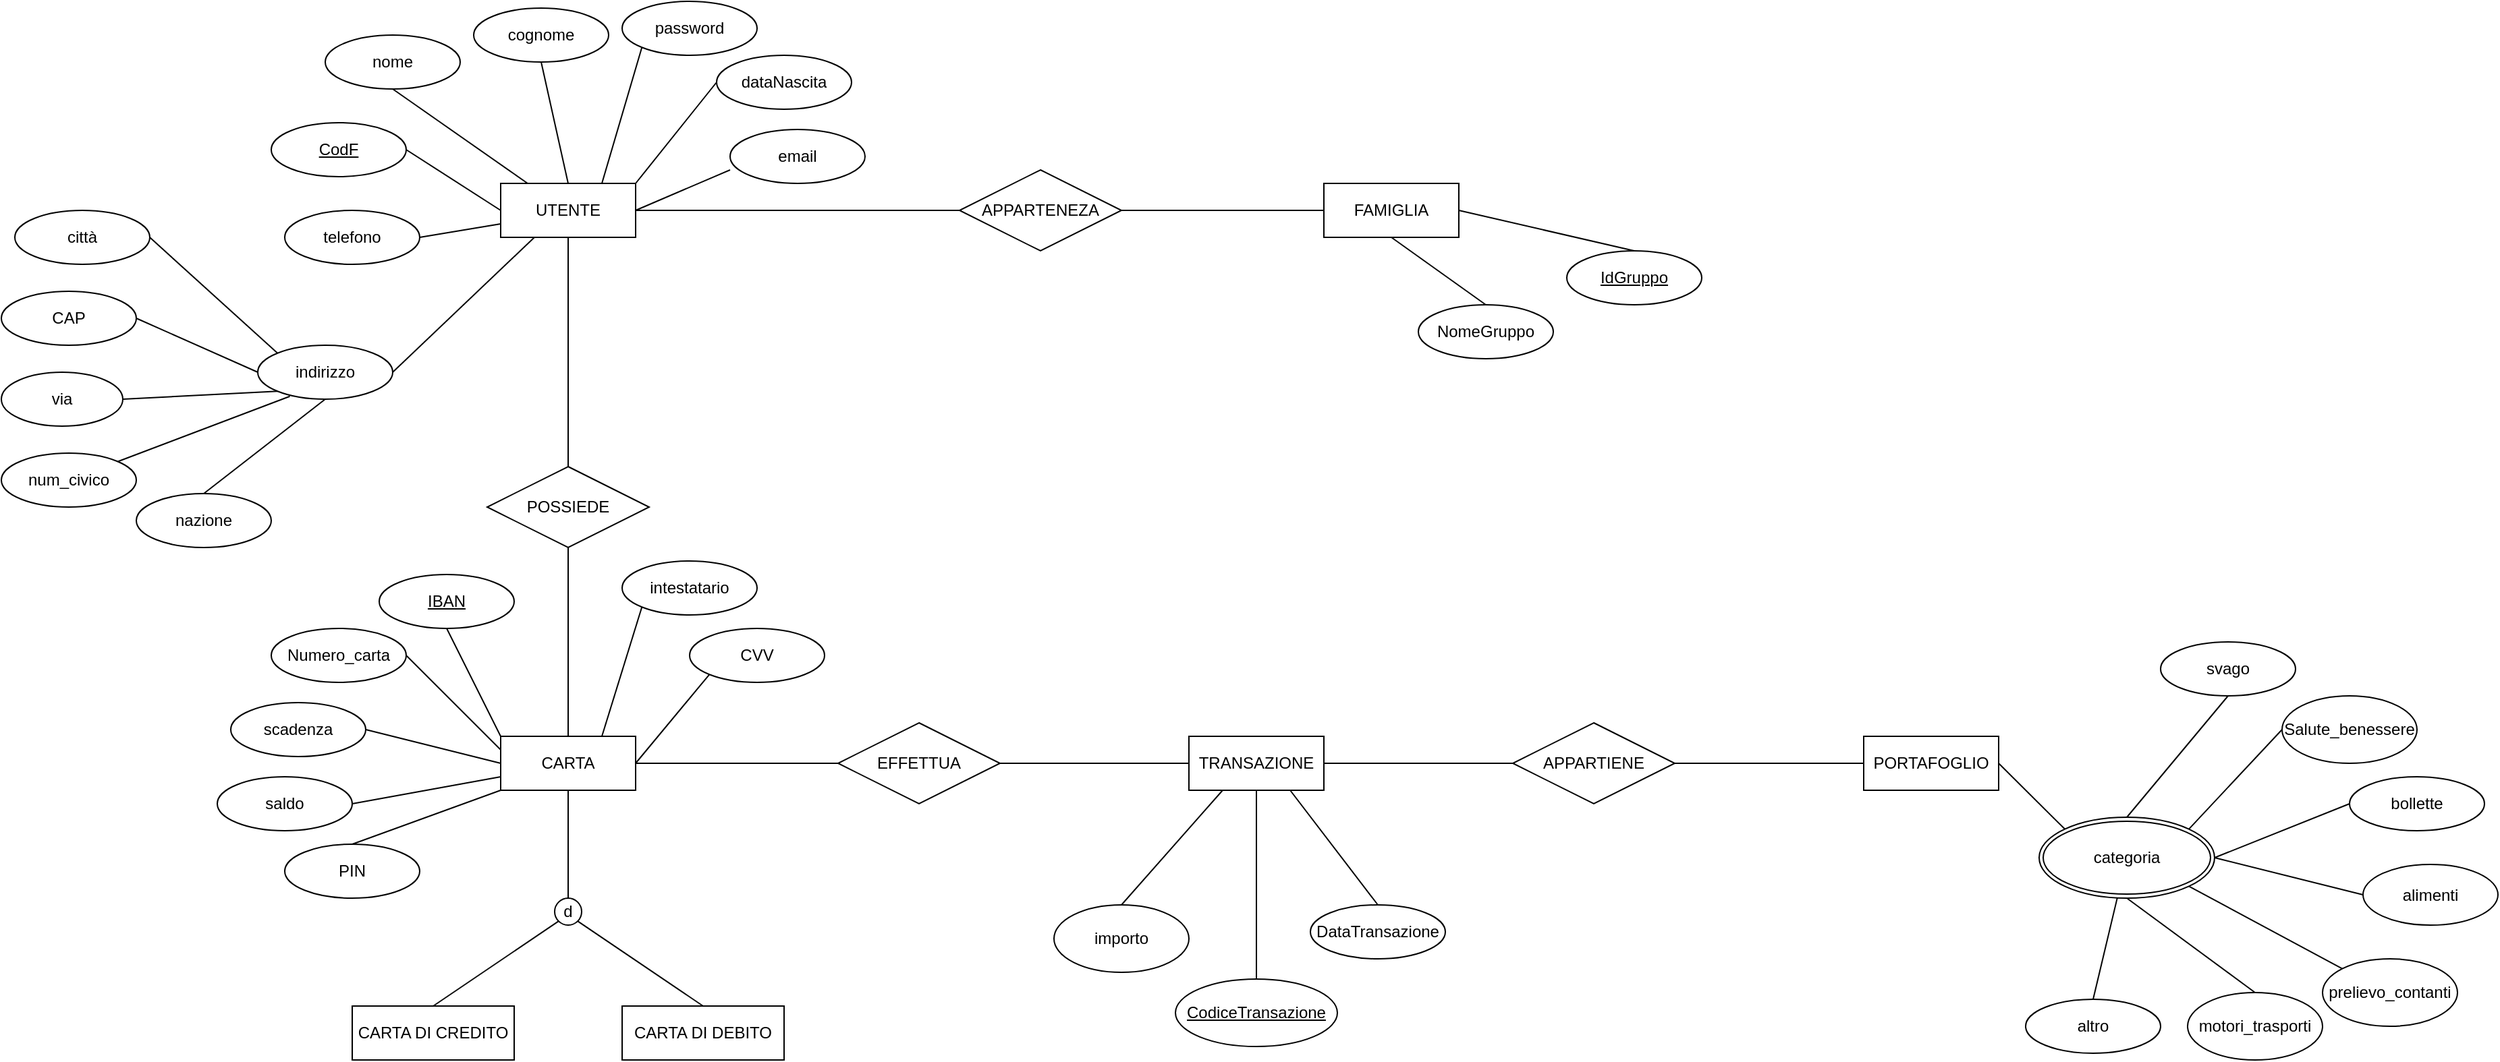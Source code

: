 <mxfile version="22.1.4" type="github">
  <diagram id="R2lEEEUBdFMjLlhIrx00" name="Page-1">
    <mxGraphModel dx="2495" dy="467" grid="1" gridSize="10" guides="1" tooltips="1" connect="1" arrows="1" fold="1" page="1" pageScale="1" pageWidth="850" pageHeight="1100" math="0" shadow="0" extFonts="Permanent Marker^https://fonts.googleapis.com/css?family=Permanent+Marker">
      <root>
        <mxCell id="0" />
        <mxCell id="1" parent="0" />
        <mxCell id="PxeCh9MpIZ74LcTr3tRD-33" value="UTENTE" style="whiteSpace=wrap;html=1;align=center;rotation=0;" parent="1" vertex="1">
          <mxGeometry x="-1190" y="270" width="100" height="40" as="geometry" />
        </mxCell>
        <mxCell id="PxeCh9MpIZ74LcTr3tRD-34" value="" style="endArrow=none;html=1;rounded=0;entryX=0.5;entryY=1;entryDx=0;entryDy=0;" parent="1" target="PxeCh9MpIZ74LcTr3tRD-35" edge="1">
          <mxGeometry relative="1" as="geometry">
            <mxPoint x="-1170" y="270" as="sourcePoint" />
            <mxPoint x="-1180" y="220" as="targetPoint" />
          </mxGeometry>
        </mxCell>
        <mxCell id="PxeCh9MpIZ74LcTr3tRD-35" value="nome" style="ellipse;whiteSpace=wrap;html=1;align=center;" parent="1" vertex="1">
          <mxGeometry x="-1320" y="160" width="100" height="40" as="geometry" />
        </mxCell>
        <mxCell id="PxeCh9MpIZ74LcTr3tRD-36" value="cognome" style="ellipse;whiteSpace=wrap;html=1;align=center;" parent="1" vertex="1">
          <mxGeometry x="-1210" y="140" width="100" height="40" as="geometry" />
        </mxCell>
        <mxCell id="PxeCh9MpIZ74LcTr3tRD-39" value="" style="endArrow=none;html=1;rounded=0;entryX=0.5;entryY=1;entryDx=0;entryDy=0;exitX=0.5;exitY=0;exitDx=0;exitDy=0;" parent="1" source="PxeCh9MpIZ74LcTr3tRD-33" target="PxeCh9MpIZ74LcTr3tRD-36" edge="1">
          <mxGeometry relative="1" as="geometry">
            <mxPoint x="-1170" y="310" as="sourcePoint" />
            <mxPoint x="-1010" y="310" as="targetPoint" />
          </mxGeometry>
        </mxCell>
        <mxCell id="PxeCh9MpIZ74LcTr3tRD-42" value="" style="endArrow=none;html=1;rounded=0;exitX=1;exitY=0.5;exitDx=0;exitDy=0;entryX=0;entryY=0.5;entryDx=0;entryDy=0;" parent="1" source="PxeCh9MpIZ74LcTr3tRD-114" target="PxeCh9MpIZ74LcTr3tRD-33" edge="1">
          <mxGeometry relative="1" as="geometry">
            <mxPoint x="-1240" y="240" as="sourcePoint" />
            <mxPoint x="-1200" y="320" as="targetPoint" />
          </mxGeometry>
        </mxCell>
        <mxCell id="PxeCh9MpIZ74LcTr3tRD-44" value="telefono" style="ellipse;whiteSpace=wrap;html=1;align=center;" parent="1" vertex="1">
          <mxGeometry x="-1350" y="290" width="100" height="40" as="geometry" />
        </mxCell>
        <mxCell id="PxeCh9MpIZ74LcTr3tRD-45" value="" style="endArrow=none;html=1;rounded=0;exitX=1;exitY=0.5;exitDx=0;exitDy=0;entryX=0;entryY=0.75;entryDx=0;entryDy=0;" parent="1" source="PxeCh9MpIZ74LcTr3tRD-44" target="PxeCh9MpIZ74LcTr3tRD-33" edge="1">
          <mxGeometry relative="1" as="geometry">
            <mxPoint x="-1360" y="320" as="sourcePoint" />
            <mxPoint x="-1200" y="320" as="targetPoint" />
          </mxGeometry>
        </mxCell>
        <mxCell id="PxeCh9MpIZ74LcTr3tRD-47" value="indirizzo" style="ellipse;whiteSpace=wrap;html=1;align=center;" parent="1" vertex="1">
          <mxGeometry x="-1370" y="390" width="100" height="40" as="geometry" />
        </mxCell>
        <mxCell id="PxeCh9MpIZ74LcTr3tRD-48" value="email" style="ellipse;whiteSpace=wrap;html=1;align=center;" parent="1" vertex="1">
          <mxGeometry x="-1020" y="230" width="100" height="40" as="geometry" />
        </mxCell>
        <mxCell id="PxeCh9MpIZ74LcTr3tRD-49" value="password" style="ellipse;whiteSpace=wrap;html=1;align=center;" parent="1" vertex="1">
          <mxGeometry x="-1100" y="135" width="100" height="40" as="geometry" />
        </mxCell>
        <mxCell id="PxeCh9MpIZ74LcTr3tRD-50" value="dataNascita" style="ellipse;whiteSpace=wrap;html=1;align=center;" parent="1" vertex="1">
          <mxGeometry x="-1030" y="175" width="100" height="40" as="geometry" />
        </mxCell>
        <mxCell id="PxeCh9MpIZ74LcTr3tRD-52" value="" style="endArrow=none;html=1;rounded=0;exitX=1;exitY=0.5;exitDx=0;exitDy=0;entryX=0.25;entryY=1;entryDx=0;entryDy=0;" parent="1" source="PxeCh9MpIZ74LcTr3tRD-47" target="PxeCh9MpIZ74LcTr3tRD-33" edge="1">
          <mxGeometry relative="1" as="geometry">
            <mxPoint x="-1300" y="450" as="sourcePoint" />
            <mxPoint x="-1240" y="320" as="targetPoint" />
          </mxGeometry>
        </mxCell>
        <mxCell id="PxeCh9MpIZ74LcTr3tRD-53" value="" style="endArrow=none;html=1;rounded=0;entryX=1;entryY=0.5;entryDx=0;entryDy=0;" parent="1" target="PxeCh9MpIZ74LcTr3tRD-33" edge="1">
          <mxGeometry relative="1" as="geometry">
            <mxPoint x="-1020" y="260" as="sourcePoint" />
            <mxPoint x="-1160" y="310" as="targetPoint" />
          </mxGeometry>
        </mxCell>
        <mxCell id="PxeCh9MpIZ74LcTr3tRD-54" value="" style="endArrow=none;html=1;rounded=0;exitX=1;exitY=0;exitDx=0;exitDy=0;entryX=0;entryY=0.5;entryDx=0;entryDy=0;" parent="1" source="PxeCh9MpIZ74LcTr3tRD-33" target="PxeCh9MpIZ74LcTr3tRD-50" edge="1">
          <mxGeometry relative="1" as="geometry">
            <mxPoint x="-1400" y="320" as="sourcePoint" />
            <mxPoint x="-1240" y="320" as="targetPoint" />
          </mxGeometry>
        </mxCell>
        <mxCell id="PxeCh9MpIZ74LcTr3tRD-55" value="" style="endArrow=none;html=1;rounded=0;exitX=0.75;exitY=0;exitDx=0;exitDy=0;entryX=0;entryY=1;entryDx=0;entryDy=0;" parent="1" source="PxeCh9MpIZ74LcTr3tRD-33" target="PxeCh9MpIZ74LcTr3tRD-49" edge="1">
          <mxGeometry relative="1" as="geometry">
            <mxPoint x="-1400" y="320" as="sourcePoint" />
            <mxPoint x="-1240" y="320" as="targetPoint" />
          </mxGeometry>
        </mxCell>
        <mxCell id="PxeCh9MpIZ74LcTr3tRD-56" value="CARTA" style="whiteSpace=wrap;html=1;align=center;rotation=0;" parent="1" vertex="1">
          <mxGeometry x="-1190" y="680" width="100" height="40" as="geometry" />
        </mxCell>
        <mxCell id="PxeCh9MpIZ74LcTr3tRD-57" value="" style="endArrow=none;html=1;rounded=0;entryX=0.5;entryY=1;entryDx=0;entryDy=0;exitX=0;exitY=0;exitDx=0;exitDy=0;" parent="1" target="PxeCh9MpIZ74LcTr3tRD-117" edge="1" source="PxeCh9MpIZ74LcTr3tRD-56">
          <mxGeometry relative="1" as="geometry">
            <mxPoint x="-1170" y="680" as="sourcePoint" />
            <mxPoint x="-1250" y="600" as="targetPoint" />
          </mxGeometry>
        </mxCell>
        <mxCell id="PxeCh9MpIZ74LcTr3tRD-59" value="intestatario" style="ellipse;whiteSpace=wrap;html=1;align=center;" parent="1" vertex="1">
          <mxGeometry x="-1100" y="550" width="100" height="40" as="geometry" />
        </mxCell>
        <mxCell id="PxeCh9MpIZ74LcTr3tRD-60" value="" style="endArrow=none;html=1;rounded=0;entryX=0;entryY=1;entryDx=0;entryDy=0;exitX=0.75;exitY=0;exitDx=0;exitDy=0;" parent="1" source="PxeCh9MpIZ74LcTr3tRD-56" target="PxeCh9MpIZ74LcTr3tRD-59" edge="1">
          <mxGeometry relative="1" as="geometry">
            <mxPoint x="-1090" y="700" as="sourcePoint" />
            <mxPoint x="-1010" y="720" as="targetPoint" />
          </mxGeometry>
        </mxCell>
        <mxCell id="PxeCh9MpIZ74LcTr3tRD-61" value="Numero_carta" style="ellipse;whiteSpace=wrap;html=1;align=center;" parent="1" vertex="1">
          <mxGeometry x="-1360" y="600" width="100" height="40" as="geometry" />
        </mxCell>
        <mxCell id="PxeCh9MpIZ74LcTr3tRD-62" value="" style="endArrow=none;html=1;rounded=0;exitX=1;exitY=0.5;exitDx=0;exitDy=0;entryX=0;entryY=0.25;entryDx=0;entryDy=0;" parent="1" source="PxeCh9MpIZ74LcTr3tRD-61" target="PxeCh9MpIZ74LcTr3tRD-56" edge="1">
          <mxGeometry relative="1" as="geometry">
            <mxPoint x="-1360" y="730" as="sourcePoint" />
            <mxPoint x="-1200" y="730" as="targetPoint" />
          </mxGeometry>
        </mxCell>
        <mxCell id="PxeCh9MpIZ74LcTr3tRD-63" value="scadenza" style="ellipse;whiteSpace=wrap;html=1;align=center;" parent="1" vertex="1">
          <mxGeometry x="-1390" y="655" width="100" height="40" as="geometry" />
        </mxCell>
        <mxCell id="PxeCh9MpIZ74LcTr3tRD-64" value="" style="endArrow=none;html=1;rounded=0;exitX=1;exitY=0.5;exitDx=0;exitDy=0;" parent="1" source="PxeCh9MpIZ74LcTr3tRD-63" edge="1">
          <mxGeometry relative="1" as="geometry">
            <mxPoint x="-1360" y="730" as="sourcePoint" />
            <mxPoint x="-1190" y="700" as="targetPoint" />
          </mxGeometry>
        </mxCell>
        <mxCell id="PxeCh9MpIZ74LcTr3tRD-65" value="saldo" style="ellipse;whiteSpace=wrap;html=1;align=center;" parent="1" vertex="1">
          <mxGeometry x="-1400" y="710" width="100" height="40" as="geometry" />
        </mxCell>
        <mxCell id="PxeCh9MpIZ74LcTr3tRD-66" value="PIN" style="ellipse;whiteSpace=wrap;html=1;align=center;" parent="1" vertex="1">
          <mxGeometry x="-1350" y="760" width="100" height="40" as="geometry" />
        </mxCell>
        <mxCell id="PxeCh9MpIZ74LcTr3tRD-68" value="CVV" style="ellipse;whiteSpace=wrap;html=1;align=center;" parent="1" vertex="1">
          <mxGeometry x="-1050" y="600" width="100" height="40" as="geometry" />
        </mxCell>
        <mxCell id="PxeCh9MpIZ74LcTr3tRD-69" value="" style="endArrow=none;html=1;rounded=0;exitX=1;exitY=0.5;exitDx=0;exitDy=0;entryX=0;entryY=0.75;entryDx=0;entryDy=0;" parent="1" source="PxeCh9MpIZ74LcTr3tRD-65" target="PxeCh9MpIZ74LcTr3tRD-56" edge="1">
          <mxGeometry relative="1" as="geometry">
            <mxPoint x="-1400" y="730" as="sourcePoint" />
            <mxPoint x="-1240" y="730" as="targetPoint" />
          </mxGeometry>
        </mxCell>
        <mxCell id="PxeCh9MpIZ74LcTr3tRD-70" value="" style="endArrow=none;html=1;rounded=0;entryX=0;entryY=1;entryDx=0;entryDy=0;exitX=0.5;exitY=0;exitDx=0;exitDy=0;" parent="1" source="PxeCh9MpIZ74LcTr3tRD-66" target="PxeCh9MpIZ74LcTr3tRD-56" edge="1">
          <mxGeometry relative="1" as="geometry">
            <mxPoint x="-1400" y="730" as="sourcePoint" />
            <mxPoint x="-1240" y="730" as="targetPoint" />
          </mxGeometry>
        </mxCell>
        <mxCell id="PxeCh9MpIZ74LcTr3tRD-71" value="" style="endArrow=none;html=1;rounded=0;entryX=0;entryY=1;entryDx=0;entryDy=0;" parent="1" target="PxeCh9MpIZ74LcTr3tRD-68" edge="1">
          <mxGeometry relative="1" as="geometry">
            <mxPoint x="-1090" y="700" as="sourcePoint" />
            <mxPoint x="-1240" y="730" as="targetPoint" />
          </mxGeometry>
        </mxCell>
        <mxCell id="PxeCh9MpIZ74LcTr3tRD-90" value="FAMIGLIA" style="whiteSpace=wrap;html=1;align=center;" parent="1" vertex="1">
          <mxGeometry x="-580" y="270" width="100" height="40" as="geometry" />
        </mxCell>
        <mxCell id="PxeCh9MpIZ74LcTr3tRD-91" value="NomeGruppo" style="ellipse;whiteSpace=wrap;html=1;align=center;" parent="1" vertex="1">
          <mxGeometry x="-510" y="360" width="100" height="40" as="geometry" />
        </mxCell>
        <mxCell id="PxeCh9MpIZ74LcTr3tRD-93" value="" style="endArrow=none;html=1;rounded=0;exitX=0.5;exitY=1;exitDx=0;exitDy=0;entryX=0.5;entryY=0;entryDx=0;entryDy=0;" parent="1" source="PxeCh9MpIZ74LcTr3tRD-90" target="PxeCh9MpIZ74LcTr3tRD-91" edge="1">
          <mxGeometry relative="1" as="geometry">
            <mxPoint x="-580" y="460" as="sourcePoint" />
            <mxPoint x="-420" y="460" as="targetPoint" />
          </mxGeometry>
        </mxCell>
        <mxCell id="PxeCh9MpIZ74LcTr3tRD-95" value="" style="endArrow=none;html=1;rounded=0;exitX=1;exitY=0.5;exitDx=0;exitDy=0;entryX=0.5;entryY=0;entryDx=0;entryDy=0;" parent="1" source="PxeCh9MpIZ74LcTr3tRD-90" target="PxeCh9MpIZ74LcTr3tRD-118" edge="1">
          <mxGeometry relative="1" as="geometry">
            <mxPoint x="-420" y="460" as="sourcePoint" />
            <mxPoint x="-360" y="300" as="targetPoint" />
          </mxGeometry>
        </mxCell>
        <mxCell id="PxeCh9MpIZ74LcTr3tRD-96" value="TRANSAZIONE" style="whiteSpace=wrap;html=1;align=center;" parent="1" vertex="1">
          <mxGeometry x="-680" y="680" width="100" height="40" as="geometry" />
        </mxCell>
        <mxCell id="PxeCh9MpIZ74LcTr3tRD-98" value="importo" style="ellipse;whiteSpace=wrap;html=1;align=center;" parent="1" vertex="1">
          <mxGeometry x="-780" y="805" width="100" height="50" as="geometry" />
        </mxCell>
        <mxCell id="PxeCh9MpIZ74LcTr3tRD-99" value="" style="endArrow=none;html=1;rounded=0;entryX=0.5;entryY=0;entryDx=0;entryDy=0;exitX=0.5;exitY=1;exitDx=0;exitDy=0;" parent="1" source="PxeCh9MpIZ74LcTr3tRD-96" target="PxeCh9MpIZ74LcTr3tRD-115" edge="1">
          <mxGeometry relative="1" as="geometry">
            <mxPoint x="-605" y="720" as="sourcePoint" />
            <mxPoint x="-570" y="800" as="targetPoint" />
          </mxGeometry>
        </mxCell>
        <mxCell id="PxeCh9MpIZ74LcTr3tRD-100" value="" style="endArrow=none;html=1;rounded=0;entryX=0.5;entryY=0;entryDx=0;entryDy=0;exitX=0.25;exitY=1;exitDx=0;exitDy=0;" parent="1" source="PxeCh9MpIZ74LcTr3tRD-96" target="PxeCh9MpIZ74LcTr3tRD-98" edge="1">
          <mxGeometry relative="1" as="geometry">
            <mxPoint x="-630" y="720" as="sourcePoint" />
            <mxPoint x="-370" y="900" as="targetPoint" />
          </mxGeometry>
        </mxCell>
        <mxCell id="PxeCh9MpIZ74LcTr3tRD-102" value="DataTransazione" style="ellipse;whiteSpace=wrap;html=1;align=center;" parent="1" vertex="1">
          <mxGeometry x="-590" y="805" width="100" height="40" as="geometry" />
        </mxCell>
        <mxCell id="PxeCh9MpIZ74LcTr3tRD-103" value="" style="endArrow=none;html=1;rounded=0;exitX=0.75;exitY=1;exitDx=0;exitDy=0;entryX=0.5;entryY=0;entryDx=0;entryDy=0;" parent="1" source="PxeCh9MpIZ74LcTr3tRD-96" target="PxeCh9MpIZ74LcTr3tRD-102" edge="1">
          <mxGeometry relative="1" as="geometry">
            <mxPoint x="-1130" y="810" as="sourcePoint" />
            <mxPoint x="-540" y="860" as="targetPoint" />
          </mxGeometry>
        </mxCell>
        <mxCell id="PxeCh9MpIZ74LcTr3tRD-106" value="APPARTENEZA" style="shape=rhombus;perimeter=rhombusPerimeter;whiteSpace=wrap;html=1;align=center;" parent="1" vertex="1">
          <mxGeometry x="-850" y="260" width="120" height="60" as="geometry" />
        </mxCell>
        <mxCell id="PxeCh9MpIZ74LcTr3tRD-107" value="PORTAFOGLIO" style="whiteSpace=wrap;html=1;align=center;" parent="1" vertex="1">
          <mxGeometry x="-180" y="680" width="100" height="40" as="geometry" />
        </mxCell>
        <mxCell id="PxeCh9MpIZ74LcTr3tRD-110" value="" style="endArrow=none;html=1;rounded=0;exitX=1;exitY=0.5;exitDx=0;exitDy=0;entryX=0;entryY=0;entryDx=0;entryDy=0;" parent="1" source="PxeCh9MpIZ74LcTr3tRD-107" target="PxeCh9MpIZ74LcTr3tRD-112" edge="1">
          <mxGeometry relative="1" as="geometry">
            <mxPoint x="-180" y="875" as="sourcePoint" />
            <mxPoint x="-60" y="775" as="targetPoint" />
          </mxGeometry>
        </mxCell>
        <mxCell id="PxeCh9MpIZ74LcTr3tRD-112" value="categoria" style="ellipse;shape=doubleEllipse;margin=3;whiteSpace=wrap;html=1;align=center;" parent="1" vertex="1">
          <mxGeometry x="-50" y="740" width="130" height="60" as="geometry" />
        </mxCell>
        <mxCell id="PxeCh9MpIZ74LcTr3tRD-114" value="CodF" style="ellipse;whiteSpace=wrap;html=1;align=center;fontStyle=4;" parent="1" vertex="1">
          <mxGeometry x="-1360" y="225" width="100" height="40" as="geometry" />
        </mxCell>
        <mxCell id="PxeCh9MpIZ74LcTr3tRD-115" value="CodiceTransazione" style="ellipse;whiteSpace=wrap;html=1;align=center;fontStyle=4;" parent="1" vertex="1">
          <mxGeometry x="-690" y="860" width="120" height="50" as="geometry" />
        </mxCell>
        <mxCell id="PxeCh9MpIZ74LcTr3tRD-117" value="IBAN" style="ellipse;whiteSpace=wrap;html=1;align=center;fontStyle=4;" parent="1" vertex="1">
          <mxGeometry x="-1280" y="560" width="100" height="40" as="geometry" />
        </mxCell>
        <mxCell id="PxeCh9MpIZ74LcTr3tRD-118" value="IdGruppo" style="ellipse;whiteSpace=wrap;html=1;align=center;fontStyle=4;" parent="1" vertex="1">
          <mxGeometry x="-400" y="320" width="100" height="40" as="geometry" />
        </mxCell>
        <mxCell id="PxeCh9MpIZ74LcTr3tRD-119" value="svago" style="ellipse;whiteSpace=wrap;html=1;align=center;" parent="1" vertex="1">
          <mxGeometry x="40" y="610" width="100" height="40" as="geometry" />
        </mxCell>
        <mxCell id="PxeCh9MpIZ74LcTr3tRD-120" value="Salute_benessere" style="ellipse;whiteSpace=wrap;html=1;align=center;" parent="1" vertex="1">
          <mxGeometry x="130" y="650" width="100" height="50" as="geometry" />
        </mxCell>
        <mxCell id="PxeCh9MpIZ74LcTr3tRD-121" value="bollette" style="ellipse;whiteSpace=wrap;html=1;align=center;" parent="1" vertex="1">
          <mxGeometry x="180" y="710" width="100" height="40" as="geometry" />
        </mxCell>
        <mxCell id="PxeCh9MpIZ74LcTr3tRD-122" value="alimenti" style="ellipse;whiteSpace=wrap;html=1;align=center;" parent="1" vertex="1">
          <mxGeometry x="190" y="775" width="100" height="45" as="geometry" />
        </mxCell>
        <mxCell id="PxeCh9MpIZ74LcTr3tRD-123" value="altro" style="ellipse;whiteSpace=wrap;html=1;align=center;" parent="1" vertex="1">
          <mxGeometry x="-60" y="875" width="100" height="40" as="geometry" />
        </mxCell>
        <mxCell id="PxeCh9MpIZ74LcTr3tRD-124" value="motori_trasporti" style="ellipse;whiteSpace=wrap;html=1;align=center;" parent="1" vertex="1">
          <mxGeometry x="60" y="870" width="100" height="50" as="geometry" />
        </mxCell>
        <mxCell id="PxeCh9MpIZ74LcTr3tRD-126" value="prelievo_contanti" style="ellipse;whiteSpace=wrap;html=1;align=center;" parent="1" vertex="1">
          <mxGeometry x="160" y="845" width="100" height="50" as="geometry" />
        </mxCell>
        <mxCell id="PxeCh9MpIZ74LcTr3tRD-127" value="" style="endArrow=none;html=1;rounded=0;exitX=0.5;exitY=1;exitDx=0;exitDy=0;entryX=0.5;entryY=0;entryDx=0;entryDy=0;" parent="1" source="PxeCh9MpIZ74LcTr3tRD-119" target="PxeCh9MpIZ74LcTr3tRD-112" edge="1">
          <mxGeometry relative="1" as="geometry">
            <mxPoint y="630" as="sourcePoint" />
            <mxPoint x="160" y="630" as="targetPoint" />
          </mxGeometry>
        </mxCell>
        <mxCell id="PxeCh9MpIZ74LcTr3tRD-128" value="" style="endArrow=none;html=1;rounded=0;exitX=1;exitY=0;exitDx=0;exitDy=0;entryX=0;entryY=0.5;entryDx=0;entryDy=0;" parent="1" source="PxeCh9MpIZ74LcTr3tRD-112" target="PxeCh9MpIZ74LcTr3tRD-120" edge="1">
          <mxGeometry relative="1" as="geometry">
            <mxPoint y="630" as="sourcePoint" />
            <mxPoint x="160" y="630" as="targetPoint" />
          </mxGeometry>
        </mxCell>
        <mxCell id="PxeCh9MpIZ74LcTr3tRD-129" value="" style="endArrow=none;html=1;rounded=0;exitX=1;exitY=0.5;exitDx=0;exitDy=0;entryX=0;entryY=0.5;entryDx=0;entryDy=0;" parent="1" source="PxeCh9MpIZ74LcTr3tRD-112" target="PxeCh9MpIZ74LcTr3tRD-121" edge="1">
          <mxGeometry relative="1" as="geometry">
            <mxPoint y="630" as="sourcePoint" />
            <mxPoint x="160" y="630" as="targetPoint" />
          </mxGeometry>
        </mxCell>
        <mxCell id="PxeCh9MpIZ74LcTr3tRD-130" value="" style="endArrow=none;html=1;rounded=0;exitX=1;exitY=0.5;exitDx=0;exitDy=0;entryX=0;entryY=0.5;entryDx=0;entryDy=0;" parent="1" source="PxeCh9MpIZ74LcTr3tRD-112" target="PxeCh9MpIZ74LcTr3tRD-122" edge="1">
          <mxGeometry relative="1" as="geometry">
            <mxPoint y="630" as="sourcePoint" />
            <mxPoint x="160" y="630" as="targetPoint" />
          </mxGeometry>
        </mxCell>
        <mxCell id="PxeCh9MpIZ74LcTr3tRD-132" value="" style="endArrow=none;html=1;rounded=0;exitX=1;exitY=1;exitDx=0;exitDy=0;entryX=0;entryY=0;entryDx=0;entryDy=0;" parent="1" source="PxeCh9MpIZ74LcTr3tRD-112" target="PxeCh9MpIZ74LcTr3tRD-126" edge="1">
          <mxGeometry relative="1" as="geometry">
            <mxPoint y="630" as="sourcePoint" />
            <mxPoint x="160" y="630" as="targetPoint" />
          </mxGeometry>
        </mxCell>
        <mxCell id="PxeCh9MpIZ74LcTr3tRD-133" value="" style="endArrow=none;html=1;rounded=0;exitX=0.5;exitY=1;exitDx=0;exitDy=0;entryX=0.5;entryY=0;entryDx=0;entryDy=0;" parent="1" source="PxeCh9MpIZ74LcTr3tRD-112" target="PxeCh9MpIZ74LcTr3tRD-124" edge="1">
          <mxGeometry relative="1" as="geometry">
            <mxPoint y="630" as="sourcePoint" />
            <mxPoint x="160" y="630" as="targetPoint" />
          </mxGeometry>
        </mxCell>
        <mxCell id="PxeCh9MpIZ74LcTr3tRD-135" value="nazione" style="ellipse;whiteSpace=wrap;html=1;align=center;" parent="1" vertex="1">
          <mxGeometry x="-1460" y="500" width="100" height="40" as="geometry" />
        </mxCell>
        <mxCell id="PxeCh9MpIZ74LcTr3tRD-136" value="città" style="ellipse;whiteSpace=wrap;html=1;align=center;" parent="1" vertex="1">
          <mxGeometry x="-1550" y="290" width="100" height="40" as="geometry" />
        </mxCell>
        <mxCell id="PxeCh9MpIZ74LcTr3tRD-137" value="CAP" style="ellipse;whiteSpace=wrap;html=1;align=center;" parent="1" vertex="1">
          <mxGeometry x="-1560" y="350" width="100" height="40" as="geometry" />
        </mxCell>
        <mxCell id="PxeCh9MpIZ74LcTr3tRD-138" value="via" style="ellipse;whiteSpace=wrap;html=1;align=center;" parent="1" vertex="1">
          <mxGeometry x="-1560" y="410" width="90" height="40" as="geometry" />
        </mxCell>
        <mxCell id="PxeCh9MpIZ74LcTr3tRD-139" value="" style="endArrow=none;html=1;rounded=0;exitX=0.5;exitY=0;exitDx=0;exitDy=0;" parent="1" source="PxeCh9MpIZ74LcTr3tRD-135" edge="1">
          <mxGeometry relative="1" as="geometry">
            <mxPoint x="-1270" y="520" as="sourcePoint" />
            <mxPoint x="-1320" y="430" as="targetPoint" />
          </mxGeometry>
        </mxCell>
        <mxCell id="PxeCh9MpIZ74LcTr3tRD-140" value="" style="endArrow=none;html=1;rounded=0;exitX=0;exitY=0;exitDx=0;exitDy=0;entryX=1;entryY=0.5;entryDx=0;entryDy=0;" parent="1" source="PxeCh9MpIZ74LcTr3tRD-47" target="PxeCh9MpIZ74LcTr3tRD-136" edge="1">
          <mxGeometry relative="1" as="geometry">
            <mxPoint x="-1509" y="469" as="sourcePoint" />
            <mxPoint x="-1410" y="350" as="targetPoint" />
          </mxGeometry>
        </mxCell>
        <mxCell id="PxeCh9MpIZ74LcTr3tRD-141" value="" style="endArrow=none;html=1;rounded=0;exitX=0;exitY=0.5;exitDx=0;exitDy=0;entryX=1;entryY=0.5;entryDx=0;entryDy=0;" parent="1" source="PxeCh9MpIZ74LcTr3tRD-47" target="PxeCh9MpIZ74LcTr3tRD-137" edge="1">
          <mxGeometry relative="1" as="geometry">
            <mxPoint x="-1490" y="490" as="sourcePoint" />
            <mxPoint x="-1410" y="350" as="targetPoint" />
          </mxGeometry>
        </mxCell>
        <mxCell id="PxeCh9MpIZ74LcTr3tRD-142" value="" style="endArrow=none;html=1;rounded=0;exitX=0;exitY=1;exitDx=0;exitDy=0;entryX=1;entryY=0.5;entryDx=0;entryDy=0;" parent="1" source="PxeCh9MpIZ74LcTr3tRD-47" target="PxeCh9MpIZ74LcTr3tRD-138" edge="1">
          <mxGeometry relative="1" as="geometry">
            <mxPoint x="-1509" y="511" as="sourcePoint" />
            <mxPoint x="-1445" y="410" as="targetPoint" />
          </mxGeometry>
        </mxCell>
        <mxCell id="PxeCh9MpIZ74LcTr3tRD-143" value="" style="endArrow=none;html=1;rounded=0;exitX=0.238;exitY=0.947;exitDx=0;exitDy=0;exitPerimeter=0;" parent="1" source="PxeCh9MpIZ74LcTr3tRD-47" target="PxeCh9MpIZ74LcTr3tRD-145" edge="1">
          <mxGeometry relative="1" as="geometry">
            <mxPoint x="-1555" y="520" as="sourcePoint" />
            <mxPoint x="-1360" y="430" as="targetPoint" />
          </mxGeometry>
        </mxCell>
        <mxCell id="PxeCh9MpIZ74LcTr3tRD-145" value="num_civico" style="ellipse;whiteSpace=wrap;html=1;align=center;" parent="1" vertex="1">
          <mxGeometry x="-1560" y="470" width="100" height="40" as="geometry" />
        </mxCell>
        <mxCell id="4aNmiWq_8aErb1ZWAT7Z-3" value="POSSIEDE" style="shape=rhombus;perimeter=rhombusPerimeter;whiteSpace=wrap;html=1;align=center;" vertex="1" parent="1">
          <mxGeometry x="-1200" y="480" width="120" height="60" as="geometry" />
        </mxCell>
        <mxCell id="4aNmiWq_8aErb1ZWAT7Z-4" value="" style="endArrow=none;html=1;rounded=0;entryX=0.5;entryY=1;entryDx=0;entryDy=0;exitX=0.5;exitY=0;exitDx=0;exitDy=0;" edge="1" parent="1" source="4aNmiWq_8aErb1ZWAT7Z-3" target="PxeCh9MpIZ74LcTr3tRD-33">
          <mxGeometry relative="1" as="geometry">
            <mxPoint x="-1190" y="540" as="sourcePoint" />
            <mxPoint x="-1030" y="540" as="targetPoint" />
          </mxGeometry>
        </mxCell>
        <mxCell id="4aNmiWq_8aErb1ZWAT7Z-5" value="" style="endArrow=none;html=1;rounded=0;exitX=0.5;exitY=0;exitDx=0;exitDy=0;entryX=0.5;entryY=1;entryDx=0;entryDy=0;" edge="1" parent="1" source="PxeCh9MpIZ74LcTr3tRD-56" target="4aNmiWq_8aErb1ZWAT7Z-3">
          <mxGeometry relative="1" as="geometry">
            <mxPoint x="-1190" y="540" as="sourcePoint" />
            <mxPoint x="-1030" y="540" as="targetPoint" />
          </mxGeometry>
        </mxCell>
        <mxCell id="4aNmiWq_8aErb1ZWAT7Z-8" value="" style="endArrow=none;html=1;rounded=0;exitX=1;exitY=0.5;exitDx=0;exitDy=0;entryX=0;entryY=0.5;entryDx=0;entryDy=0;" edge="1" parent="1" source="PxeCh9MpIZ74LcTr3tRD-33" target="PxeCh9MpIZ74LcTr3tRD-106">
          <mxGeometry relative="1" as="geometry">
            <mxPoint x="-900" y="330" as="sourcePoint" />
            <mxPoint x="-740" y="330" as="targetPoint" />
          </mxGeometry>
        </mxCell>
        <mxCell id="4aNmiWq_8aErb1ZWAT7Z-9" value="" style="endArrow=none;html=1;rounded=0;entryX=0;entryY=0.5;entryDx=0;entryDy=0;exitX=1;exitY=0.5;exitDx=0;exitDy=0;" edge="1" parent="1" source="PxeCh9MpIZ74LcTr3tRD-106" target="PxeCh9MpIZ74LcTr3tRD-90">
          <mxGeometry relative="1" as="geometry">
            <mxPoint x="-820" y="270" as="sourcePoint" />
            <mxPoint x="-660" y="270" as="targetPoint" />
          </mxGeometry>
        </mxCell>
        <mxCell id="4aNmiWq_8aErb1ZWAT7Z-10" value="EFFETTUA" style="shape=rhombus;perimeter=rhombusPerimeter;whiteSpace=wrap;html=1;align=center;" vertex="1" parent="1">
          <mxGeometry x="-940" y="670" width="120" height="60" as="geometry" />
        </mxCell>
        <mxCell id="4aNmiWq_8aErb1ZWAT7Z-11" value="" style="endArrow=none;html=1;rounded=0;exitX=1;exitY=0.5;exitDx=0;exitDy=0;entryX=0;entryY=0.5;entryDx=0;entryDy=0;" edge="1" parent="1" source="PxeCh9MpIZ74LcTr3tRD-56" target="4aNmiWq_8aErb1ZWAT7Z-10">
          <mxGeometry relative="1" as="geometry">
            <mxPoint x="-920" y="610" as="sourcePoint" />
            <mxPoint x="-760" y="610" as="targetPoint" />
          </mxGeometry>
        </mxCell>
        <mxCell id="4aNmiWq_8aErb1ZWAT7Z-12" value="" style="endArrow=none;html=1;rounded=0;exitX=1;exitY=0.5;exitDx=0;exitDy=0;entryX=0;entryY=0.5;entryDx=0;entryDy=0;" edge="1" parent="1" source="4aNmiWq_8aErb1ZWAT7Z-10" target="PxeCh9MpIZ74LcTr3tRD-96">
          <mxGeometry relative="1" as="geometry">
            <mxPoint x="-950" y="610" as="sourcePoint" />
            <mxPoint x="-790" y="610" as="targetPoint" />
          </mxGeometry>
        </mxCell>
        <mxCell id="4aNmiWq_8aErb1ZWAT7Z-13" value="APPARTIENE" style="shape=rhombus;perimeter=rhombusPerimeter;whiteSpace=wrap;html=1;align=center;" vertex="1" parent="1">
          <mxGeometry x="-440" y="670" width="120" height="60" as="geometry" />
        </mxCell>
        <mxCell id="4aNmiWq_8aErb1ZWAT7Z-16" value="" style="endArrow=none;html=1;rounded=0;exitX=0.5;exitY=0;exitDx=0;exitDy=0;" edge="1" parent="1" source="PxeCh9MpIZ74LcTr3tRD-123" target="PxeCh9MpIZ74LcTr3tRD-112">
          <mxGeometry relative="1" as="geometry">
            <mxPoint x="-260" y="780" as="sourcePoint" />
            <mxPoint x="-100" y="780" as="targetPoint" />
          </mxGeometry>
        </mxCell>
        <mxCell id="4aNmiWq_8aErb1ZWAT7Z-17" value="" style="endArrow=none;html=1;rounded=0;exitX=1;exitY=0.5;exitDx=0;exitDy=0;entryX=0;entryY=0.5;entryDx=0;entryDy=0;" edge="1" parent="1" source="4aNmiWq_8aErb1ZWAT7Z-13" target="PxeCh9MpIZ74LcTr3tRD-107">
          <mxGeometry relative="1" as="geometry">
            <mxPoint x="-330" y="780" as="sourcePoint" />
            <mxPoint x="-170" y="780" as="targetPoint" />
          </mxGeometry>
        </mxCell>
        <mxCell id="4aNmiWq_8aErb1ZWAT7Z-18" value="" style="endArrow=none;html=1;rounded=0;exitX=1;exitY=0.5;exitDx=0;exitDy=0;entryX=0;entryY=0.5;entryDx=0;entryDy=0;" edge="1" parent="1" source="PxeCh9MpIZ74LcTr3tRD-96" target="4aNmiWq_8aErb1ZWAT7Z-13">
          <mxGeometry relative="1" as="geometry">
            <mxPoint x="-500" y="780" as="sourcePoint" />
            <mxPoint x="-340" y="780" as="targetPoint" />
          </mxGeometry>
        </mxCell>
        <mxCell id="4aNmiWq_8aErb1ZWAT7Z-20" value="CARTA DI CREDITO&lt;br&gt;" style="whiteSpace=wrap;html=1;align=center;" vertex="1" parent="1">
          <mxGeometry x="-1300" y="880" width="120" height="40" as="geometry" />
        </mxCell>
        <mxCell id="4aNmiWq_8aErb1ZWAT7Z-21" value="CARTA DI DEBITO" style="whiteSpace=wrap;html=1;align=center;" vertex="1" parent="1">
          <mxGeometry x="-1100" y="880" width="120" height="40" as="geometry" />
        </mxCell>
        <mxCell id="4aNmiWq_8aErb1ZWAT7Z-22" value="" style="endArrow=none;html=1;rounded=0;exitX=0.5;exitY=1;exitDx=0;exitDy=0;" edge="1" parent="1" source="PxeCh9MpIZ74LcTr3tRD-56">
          <mxGeometry relative="1" as="geometry">
            <mxPoint x="-1240" y="860" as="sourcePoint" />
            <mxPoint x="-1140" y="800" as="targetPoint" />
          </mxGeometry>
        </mxCell>
        <mxCell id="4aNmiWq_8aErb1ZWAT7Z-23" value="d" style="ellipse;whiteSpace=wrap;html=1;aspect=fixed;" vertex="1" parent="1">
          <mxGeometry x="-1150" y="800" width="20" height="20" as="geometry" />
        </mxCell>
        <mxCell id="4aNmiWq_8aErb1ZWAT7Z-24" value="" style="endArrow=none;html=1;rounded=0;entryX=0;entryY=1;entryDx=0;entryDy=0;exitX=0.5;exitY=0;exitDx=0;exitDy=0;" edge="1" parent="1" source="4aNmiWq_8aErb1ZWAT7Z-20" target="4aNmiWq_8aErb1ZWAT7Z-23">
          <mxGeometry relative="1" as="geometry">
            <mxPoint x="-1240" y="860" as="sourcePoint" />
            <mxPoint x="-1080" y="860" as="targetPoint" />
          </mxGeometry>
        </mxCell>
        <mxCell id="4aNmiWq_8aErb1ZWAT7Z-25" value="" style="endArrow=none;html=1;rounded=0;exitX=1;exitY=1;exitDx=0;exitDy=0;entryX=0.5;entryY=0;entryDx=0;entryDy=0;" edge="1" parent="1" source="4aNmiWq_8aErb1ZWAT7Z-23" target="4aNmiWq_8aErb1ZWAT7Z-21">
          <mxGeometry relative="1" as="geometry">
            <mxPoint x="-1240" y="860" as="sourcePoint" />
            <mxPoint x="-1080" y="860" as="targetPoint" />
          </mxGeometry>
        </mxCell>
      </root>
    </mxGraphModel>
  </diagram>
</mxfile>
